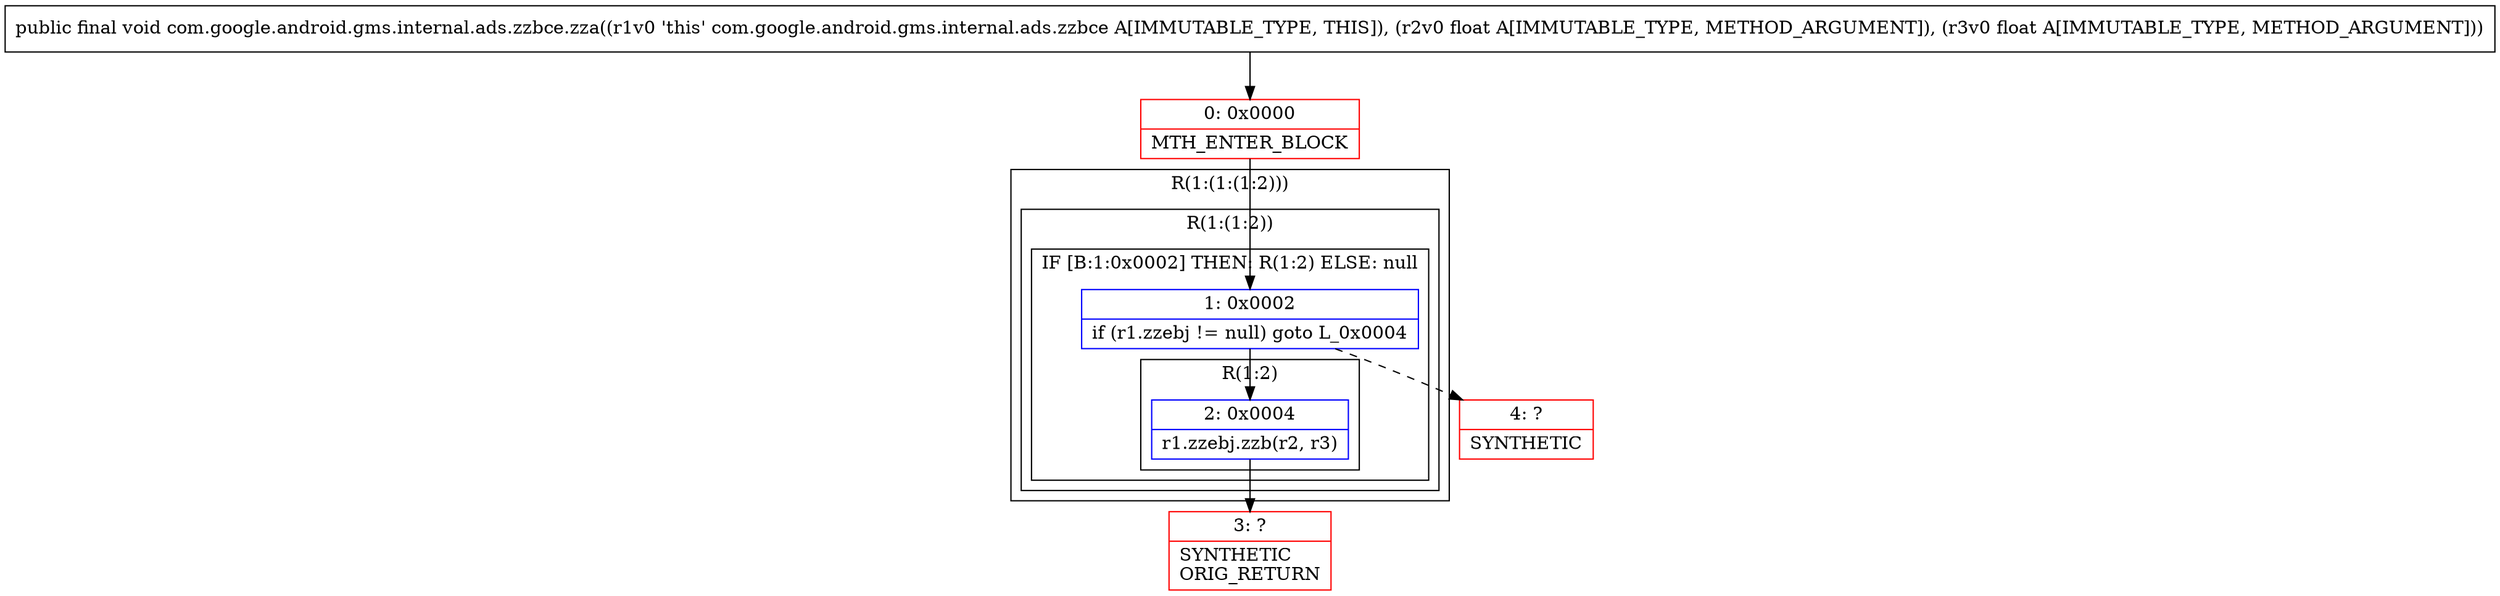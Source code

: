 digraph "CFG forcom.google.android.gms.internal.ads.zzbce.zza(FF)V" {
subgraph cluster_Region_105563279 {
label = "R(1:(1:(1:2)))";
node [shape=record,color=blue];
subgraph cluster_Region_1436170227 {
label = "R(1:(1:2))";
node [shape=record,color=blue];
subgraph cluster_IfRegion_1041917181 {
label = "IF [B:1:0x0002] THEN: R(1:2) ELSE: null";
node [shape=record,color=blue];
Node_1 [shape=record,label="{1\:\ 0x0002|if (r1.zzebj != null) goto L_0x0004\l}"];
subgraph cluster_Region_103074809 {
label = "R(1:2)";
node [shape=record,color=blue];
Node_2 [shape=record,label="{2\:\ 0x0004|r1.zzebj.zzb(r2, r3)\l}"];
}
}
}
}
Node_0 [shape=record,color=red,label="{0\:\ 0x0000|MTH_ENTER_BLOCK\l}"];
Node_3 [shape=record,color=red,label="{3\:\ ?|SYNTHETIC\lORIG_RETURN\l}"];
Node_4 [shape=record,color=red,label="{4\:\ ?|SYNTHETIC\l}"];
MethodNode[shape=record,label="{public final void com.google.android.gms.internal.ads.zzbce.zza((r1v0 'this' com.google.android.gms.internal.ads.zzbce A[IMMUTABLE_TYPE, THIS]), (r2v0 float A[IMMUTABLE_TYPE, METHOD_ARGUMENT]), (r3v0 float A[IMMUTABLE_TYPE, METHOD_ARGUMENT])) }"];
MethodNode -> Node_0;
Node_1 -> Node_2;
Node_1 -> Node_4[style=dashed];
Node_2 -> Node_3;
Node_0 -> Node_1;
}

